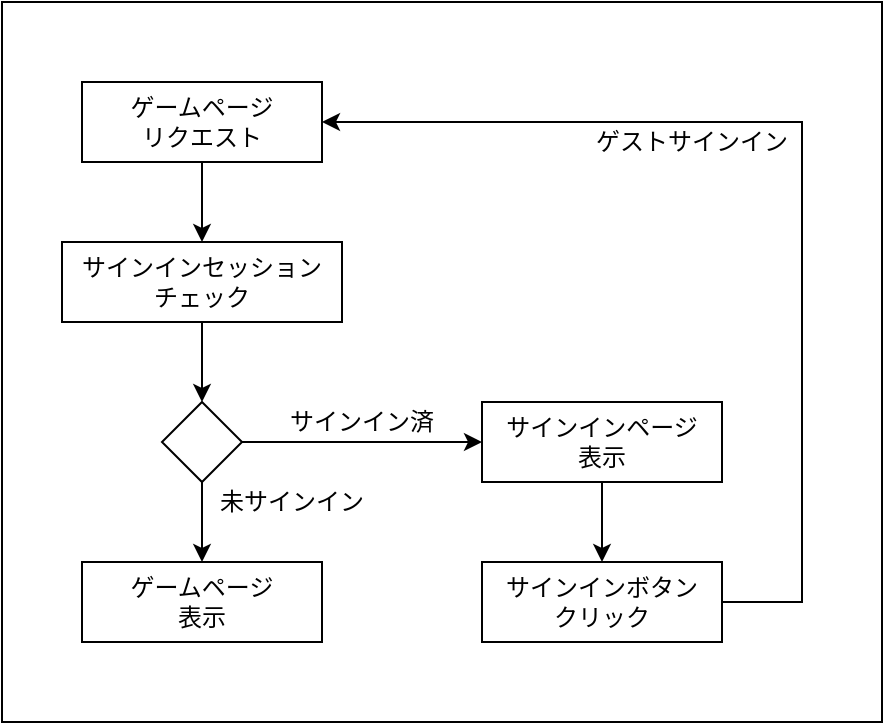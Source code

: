 <mxfile version="24.7.6">
  <diagram name="ページ1" id="b1TF60Kkk8E0NvJR6qV_">
    <mxGraphModel dx="1434" dy="786" grid="1" gridSize="10" guides="1" tooltips="1" connect="1" arrows="1" fold="1" page="1" pageScale="1" pageWidth="827" pageHeight="1169" math="0" shadow="0">
      <root>
        <mxCell id="0" />
        <mxCell id="1" parent="0" />
        <mxCell id="SltMLzJto1w_wxbyucmZ-18" value="" style="rounded=0;whiteSpace=wrap;html=1;" vertex="1" parent="1">
          <mxGeometry x="40" y="120" width="440" height="360" as="geometry" />
        </mxCell>
        <mxCell id="SltMLzJto1w_wxbyucmZ-7" style="edgeStyle=orthogonalEdgeStyle;rounded=0;orthogonalLoop=1;jettySize=auto;html=1;entryX=0.5;entryY=0;entryDx=0;entryDy=0;" edge="1" parent="1" source="SltMLzJto1w_wxbyucmZ-1" target="SltMLzJto1w_wxbyucmZ-2">
          <mxGeometry relative="1" as="geometry" />
        </mxCell>
        <mxCell id="SltMLzJto1w_wxbyucmZ-1" value="ゲームページ&lt;br&gt;リクエスト" style="rounded=0;whiteSpace=wrap;html=1;" vertex="1" parent="1">
          <mxGeometry x="80" y="160" width="120" height="40" as="geometry" />
        </mxCell>
        <mxCell id="SltMLzJto1w_wxbyucmZ-8" style="edgeStyle=orthogonalEdgeStyle;rounded=0;orthogonalLoop=1;jettySize=auto;html=1;entryX=0.5;entryY=0;entryDx=0;entryDy=0;" edge="1" parent="1" source="SltMLzJto1w_wxbyucmZ-2" target="SltMLzJto1w_wxbyucmZ-3">
          <mxGeometry relative="1" as="geometry" />
        </mxCell>
        <mxCell id="SltMLzJto1w_wxbyucmZ-2" value="サインインセッション&lt;br&gt;チェック" style="rounded=0;whiteSpace=wrap;html=1;" vertex="1" parent="1">
          <mxGeometry x="70" y="240" width="140" height="40" as="geometry" />
        </mxCell>
        <mxCell id="SltMLzJto1w_wxbyucmZ-9" style="edgeStyle=orthogonalEdgeStyle;rounded=0;orthogonalLoop=1;jettySize=auto;html=1;entryX=0;entryY=0.5;entryDx=0;entryDy=0;" edge="1" parent="1" source="SltMLzJto1w_wxbyucmZ-3" target="SltMLzJto1w_wxbyucmZ-4">
          <mxGeometry relative="1" as="geometry" />
        </mxCell>
        <mxCell id="SltMLzJto1w_wxbyucmZ-12" style="edgeStyle=orthogonalEdgeStyle;rounded=0;orthogonalLoop=1;jettySize=auto;html=1;entryX=0.5;entryY=0;entryDx=0;entryDy=0;" edge="1" parent="1" source="SltMLzJto1w_wxbyucmZ-3" target="SltMLzJto1w_wxbyucmZ-6">
          <mxGeometry relative="1" as="geometry" />
        </mxCell>
        <mxCell id="SltMLzJto1w_wxbyucmZ-3" value="" style="rhombus;whiteSpace=wrap;html=1;" vertex="1" parent="1">
          <mxGeometry x="120" y="320" width="40" height="40" as="geometry" />
        </mxCell>
        <mxCell id="SltMLzJto1w_wxbyucmZ-10" style="edgeStyle=orthogonalEdgeStyle;rounded=0;orthogonalLoop=1;jettySize=auto;html=1;entryX=0.5;entryY=0;entryDx=0;entryDy=0;" edge="1" parent="1" source="SltMLzJto1w_wxbyucmZ-4" target="SltMLzJto1w_wxbyucmZ-5">
          <mxGeometry relative="1" as="geometry" />
        </mxCell>
        <mxCell id="SltMLzJto1w_wxbyucmZ-4" value="サインインページ&lt;br&gt;表示" style="rounded=0;whiteSpace=wrap;html=1;" vertex="1" parent="1">
          <mxGeometry x="280" y="320" width="120" height="40" as="geometry" />
        </mxCell>
        <mxCell id="SltMLzJto1w_wxbyucmZ-15" style="edgeStyle=orthogonalEdgeStyle;rounded=0;orthogonalLoop=1;jettySize=auto;html=1;entryX=1;entryY=0.5;entryDx=0;entryDy=0;" edge="1" parent="1" source="SltMLzJto1w_wxbyucmZ-5" target="SltMLzJto1w_wxbyucmZ-1">
          <mxGeometry relative="1" as="geometry">
            <mxPoint x="320" y="520" as="targetPoint" />
            <Array as="points">
              <mxPoint x="440" y="420" />
              <mxPoint x="440" y="180" />
            </Array>
          </mxGeometry>
        </mxCell>
        <mxCell id="SltMLzJto1w_wxbyucmZ-5" value="サインインボタン&lt;br&gt;クリック" style="rounded=0;whiteSpace=wrap;html=1;" vertex="1" parent="1">
          <mxGeometry x="280" y="400" width="120" height="40" as="geometry" />
        </mxCell>
        <mxCell id="SltMLzJto1w_wxbyucmZ-6" value="ゲームページ&lt;br&gt;表示" style="rounded=0;whiteSpace=wrap;html=1;" vertex="1" parent="1">
          <mxGeometry x="80" y="400" width="120" height="40" as="geometry" />
        </mxCell>
        <mxCell id="SltMLzJto1w_wxbyucmZ-13" value="サインイン済" style="text;html=1;align=center;verticalAlign=middle;whiteSpace=wrap;rounded=0;" vertex="1" parent="1">
          <mxGeometry x="160" y="320" width="120" height="20" as="geometry" />
        </mxCell>
        <mxCell id="SltMLzJto1w_wxbyucmZ-14" value="未サインイン" style="text;html=1;align=center;verticalAlign=middle;whiteSpace=wrap;rounded=0;" vertex="1" parent="1">
          <mxGeometry x="140" y="360" width="90" height="20" as="geometry" />
        </mxCell>
        <mxCell id="SltMLzJto1w_wxbyucmZ-16" value="ゲストサインイン" style="text;html=1;align=center;verticalAlign=middle;whiteSpace=wrap;rounded=0;" vertex="1" parent="1">
          <mxGeometry x="330" y="180" width="110" height="20" as="geometry" />
        </mxCell>
      </root>
    </mxGraphModel>
  </diagram>
</mxfile>
